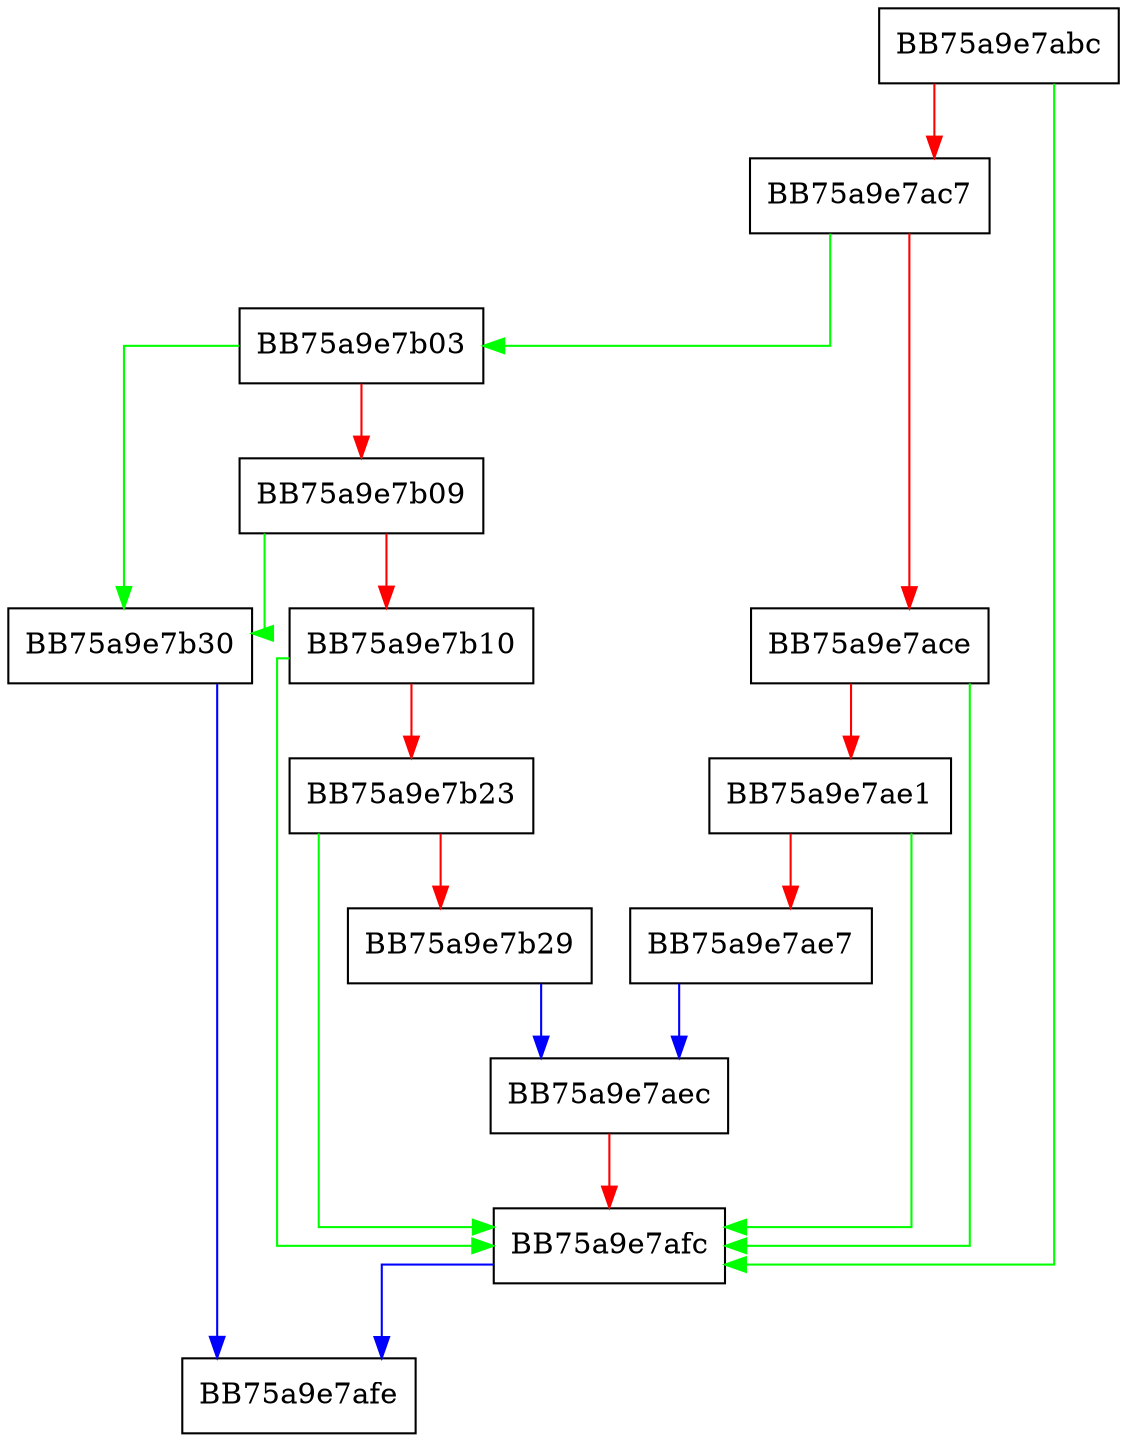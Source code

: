 digraph IsValidWideCharMultiString {
  node [shape="box"];
  graph [splines=ortho];
  BB75a9e7abc -> BB75a9e7afc [color="green"];
  BB75a9e7abc -> BB75a9e7ac7 [color="red"];
  BB75a9e7ac7 -> BB75a9e7b03 [color="green"];
  BB75a9e7ac7 -> BB75a9e7ace [color="red"];
  BB75a9e7ace -> BB75a9e7afc [color="green"];
  BB75a9e7ace -> BB75a9e7ae1 [color="red"];
  BB75a9e7ae1 -> BB75a9e7afc [color="green"];
  BB75a9e7ae1 -> BB75a9e7ae7 [color="red"];
  BB75a9e7ae7 -> BB75a9e7aec [color="blue"];
  BB75a9e7aec -> BB75a9e7afc [color="red"];
  BB75a9e7afc -> BB75a9e7afe [color="blue"];
  BB75a9e7b03 -> BB75a9e7b30 [color="green"];
  BB75a9e7b03 -> BB75a9e7b09 [color="red"];
  BB75a9e7b09 -> BB75a9e7b30 [color="green"];
  BB75a9e7b09 -> BB75a9e7b10 [color="red"];
  BB75a9e7b10 -> BB75a9e7afc [color="green"];
  BB75a9e7b10 -> BB75a9e7b23 [color="red"];
  BB75a9e7b23 -> BB75a9e7afc [color="green"];
  BB75a9e7b23 -> BB75a9e7b29 [color="red"];
  BB75a9e7b29 -> BB75a9e7aec [color="blue"];
  BB75a9e7b30 -> BB75a9e7afe [color="blue"];
}